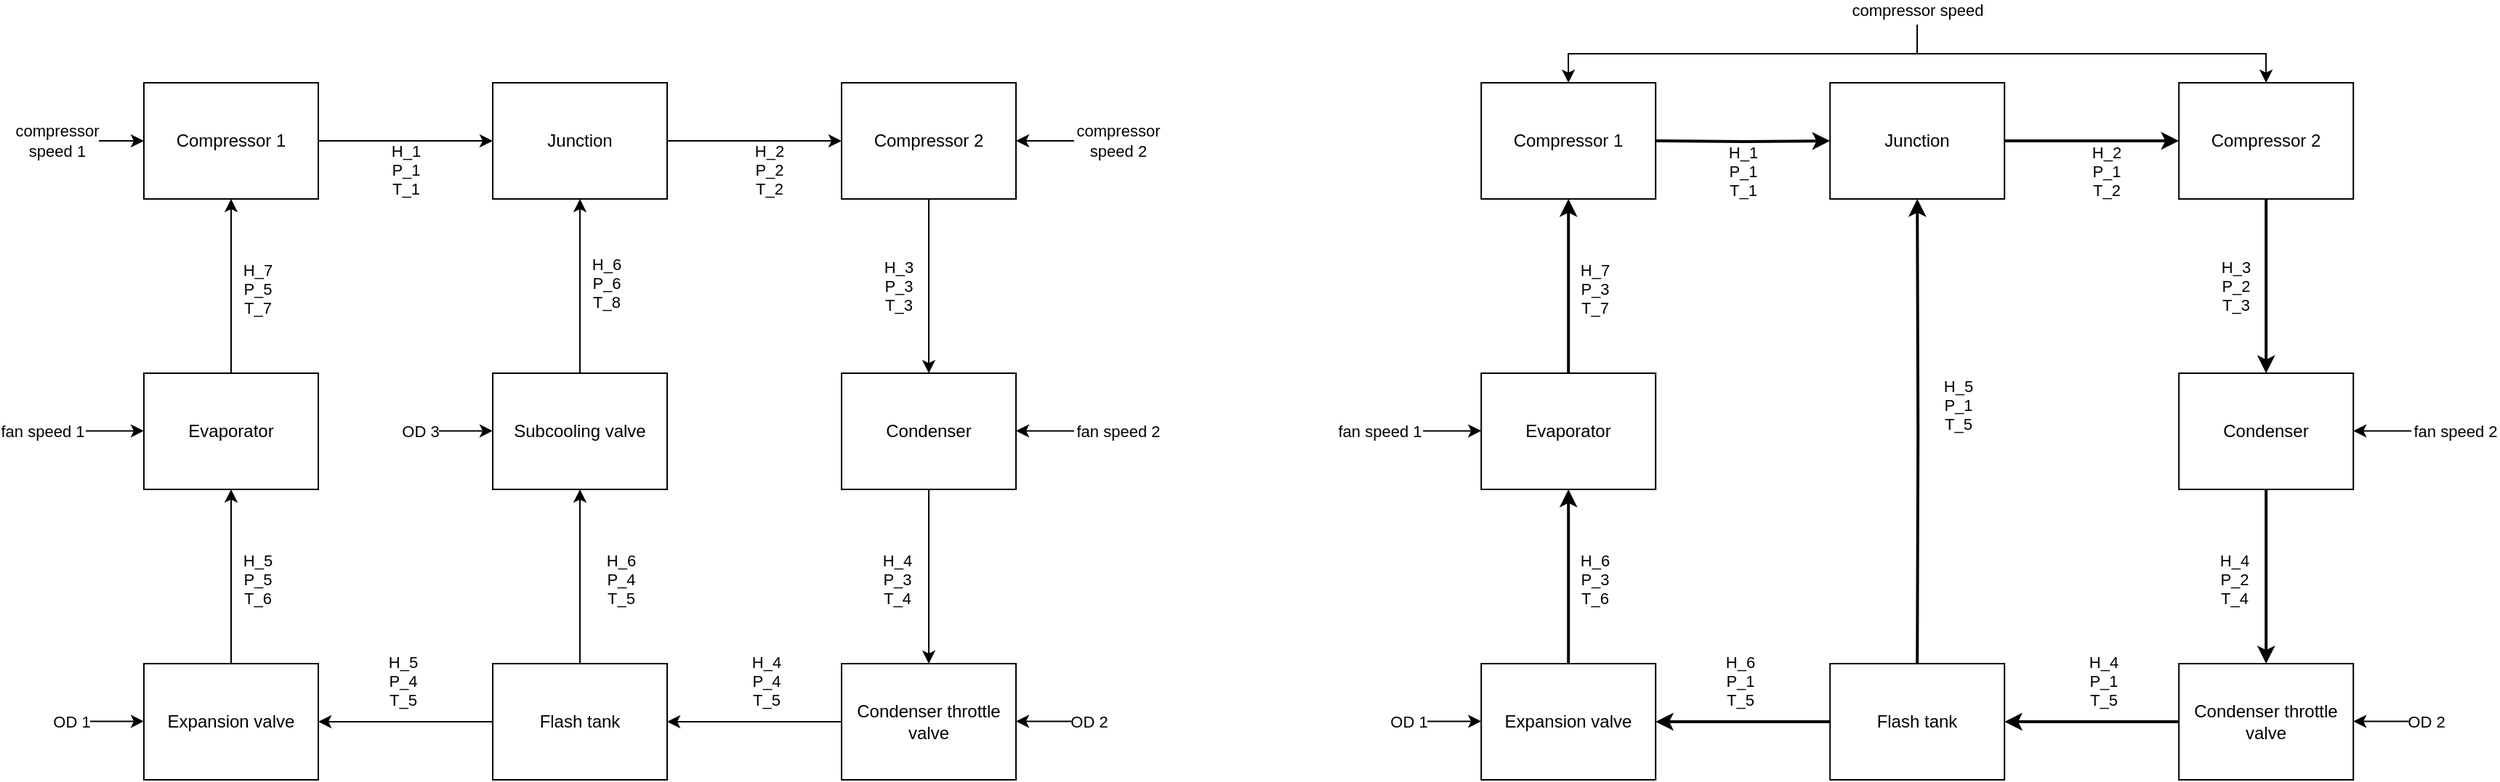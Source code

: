 <mxfile version="17.1.2" type="device"><diagram id="Fnv6a8n7sjvXdSSDXNnb" name="Page-1"><mxGraphModel dx="1312" dy="688" grid="1" gridSize="10" guides="1" tooltips="1" connect="1" arrows="1" fold="1" page="1" pageScale="1" pageWidth="3300" pageHeight="2339" math="0" shadow="0"><root><mxCell id="0"/><mxCell id="1" parent="0"/><mxCell id="P5ToC_SRPbh5wJFk-3V5-11" style="edgeStyle=orthogonalEdgeStyle;rounded=0;orthogonalLoop=1;jettySize=auto;html=1;entryX=0;entryY=0.5;entryDx=0;entryDy=0;" parent="1" source="P5ToC_SRPbh5wJFk-3V5-1" target="P5ToC_SRPbh5wJFk-3V5-7" edge="1"><mxGeometry relative="1" as="geometry"/></mxCell><mxCell id="P5ToC_SRPbh5wJFk-3V5-24" value="H_1&lt;br&gt;P_1&lt;br&gt;T_1" style="edgeLabel;html=1;align=center;verticalAlign=middle;resizable=0;points=[];" parent="P5ToC_SRPbh5wJFk-3V5-11" vertex="1" connectable="0"><mxGeometry x="-0.619" y="-1" relative="1" as="geometry"><mxPoint x="37" y="19" as="offset"/></mxGeometry></mxCell><mxCell id="P5ToC_SRPbh5wJFk-3V5-1" value="Compressor 1" style="rounded=0;whiteSpace=wrap;html=1;" parent="1" vertex="1"><mxGeometry x="360" y="80" width="120" height="80" as="geometry"/></mxCell><mxCell id="P5ToC_SRPbh5wJFk-3V5-17" style="edgeStyle=orthogonalEdgeStyle;rounded=0;orthogonalLoop=1;jettySize=auto;html=1;" parent="1" source="P5ToC_SRPbh5wJFk-3V5-2" target="P5ToC_SRPbh5wJFk-3V5-3" edge="1"><mxGeometry relative="1" as="geometry"/></mxCell><mxCell id="P5ToC_SRPbh5wJFk-3V5-2" value="&lt;span&gt;Compressor 2&lt;/span&gt;" style="rounded=0;whiteSpace=wrap;html=1;" parent="1" vertex="1"><mxGeometry x="840" y="80" width="120" height="80" as="geometry"/></mxCell><mxCell id="P5ToC_SRPbh5wJFk-3V5-16" style="edgeStyle=orthogonalEdgeStyle;rounded=0;orthogonalLoop=1;jettySize=auto;html=1;entryX=0.5;entryY=0;entryDx=0;entryDy=0;" parent="1" source="P5ToC_SRPbh5wJFk-3V5-3" target="P5ToC_SRPbh5wJFk-3V5-4" edge="1"><mxGeometry relative="1" as="geometry"/></mxCell><mxCell id="P5ToC_SRPbh5wJFk-3V5-3" value="Condenser" style="rounded=0;whiteSpace=wrap;html=1;" parent="1" vertex="1"><mxGeometry x="840" y="280" width="120" height="80" as="geometry"/></mxCell><mxCell id="P5ToC_SRPbh5wJFk-3V5-15" style="edgeStyle=orthogonalEdgeStyle;rounded=0;orthogonalLoop=1;jettySize=auto;html=1;entryX=1;entryY=0.5;entryDx=0;entryDy=0;" parent="1" source="P5ToC_SRPbh5wJFk-3V5-4" target="P5ToC_SRPbh5wJFk-3V5-5" edge="1"><mxGeometry relative="1" as="geometry"/></mxCell><mxCell id="P5ToC_SRPbh5wJFk-3V5-4" value="Condenser throttle valve" style="rounded=0;whiteSpace=wrap;html=1;" parent="1" vertex="1"><mxGeometry x="840" y="480" width="120" height="80" as="geometry"/></mxCell><mxCell id="P5ToC_SRPbh5wJFk-3V5-14" style="edgeStyle=orthogonalEdgeStyle;rounded=0;orthogonalLoop=1;jettySize=auto;html=1;entryX=0.5;entryY=1;entryDx=0;entryDy=0;" parent="1" source="P5ToC_SRPbh5wJFk-3V5-5" target="P5ToC_SRPbh5wJFk-3V5-6" edge="1"><mxGeometry relative="1" as="geometry"/></mxCell><mxCell id="P5ToC_SRPbh5wJFk-3V5-18" style="edgeStyle=orthogonalEdgeStyle;rounded=0;orthogonalLoop=1;jettySize=auto;html=1;entryX=1;entryY=0.5;entryDx=0;entryDy=0;" parent="1" source="P5ToC_SRPbh5wJFk-3V5-5" target="P5ToC_SRPbh5wJFk-3V5-10" edge="1"><mxGeometry relative="1" as="geometry"/></mxCell><mxCell id="P5ToC_SRPbh5wJFk-3V5-5" value="Flash tank" style="rounded=0;whiteSpace=wrap;html=1;" parent="1" vertex="1"><mxGeometry x="600" y="480" width="120" height="80" as="geometry"/></mxCell><mxCell id="P5ToC_SRPbh5wJFk-3V5-13" style="edgeStyle=orthogonalEdgeStyle;rounded=0;orthogonalLoop=1;jettySize=auto;html=1;entryX=0.5;entryY=1;entryDx=0;entryDy=0;" parent="1" source="P5ToC_SRPbh5wJFk-3V5-6" target="P5ToC_SRPbh5wJFk-3V5-7" edge="1"><mxGeometry relative="1" as="geometry"/></mxCell><mxCell id="P5ToC_SRPbh5wJFk-3V5-6" value="Subcooling valve" style="rounded=0;whiteSpace=wrap;html=1;" parent="1" vertex="1"><mxGeometry x="600" y="280" width="120" height="80" as="geometry"/></mxCell><mxCell id="P5ToC_SRPbh5wJFk-3V5-12" style="edgeStyle=orthogonalEdgeStyle;rounded=0;orthogonalLoop=1;jettySize=auto;html=1;" parent="1" source="P5ToC_SRPbh5wJFk-3V5-7" target="P5ToC_SRPbh5wJFk-3V5-2" edge="1"><mxGeometry relative="1" as="geometry"/></mxCell><mxCell id="P5ToC_SRPbh5wJFk-3V5-7" value="Junction" style="rounded=0;whiteSpace=wrap;html=1;" parent="1" vertex="1"><mxGeometry x="600" y="80" width="120" height="80" as="geometry"/></mxCell><mxCell id="P5ToC_SRPbh5wJFk-3V5-20" style="edgeStyle=orthogonalEdgeStyle;rounded=0;orthogonalLoop=1;jettySize=auto;html=1;entryX=0.5;entryY=1;entryDx=0;entryDy=0;" parent="1" source="P5ToC_SRPbh5wJFk-3V5-9" target="P5ToC_SRPbh5wJFk-3V5-1" edge="1"><mxGeometry relative="1" as="geometry"/></mxCell><mxCell id="P5ToC_SRPbh5wJFk-3V5-9" value="Evaporator" style="rounded=0;whiteSpace=wrap;html=1;" parent="1" vertex="1"><mxGeometry x="360" y="280" width="120" height="80" as="geometry"/></mxCell><mxCell id="P5ToC_SRPbh5wJFk-3V5-19" style="edgeStyle=orthogonalEdgeStyle;rounded=0;orthogonalLoop=1;jettySize=auto;html=1;entryX=0.5;entryY=1;entryDx=0;entryDy=0;" parent="1" source="P5ToC_SRPbh5wJFk-3V5-10" target="P5ToC_SRPbh5wJFk-3V5-9" edge="1"><mxGeometry relative="1" as="geometry"/></mxCell><mxCell id="P5ToC_SRPbh5wJFk-3V5-10" value="Expansion valve" style="rounded=0;whiteSpace=wrap;html=1;" parent="1" vertex="1"><mxGeometry x="360" y="480" width="120" height="80" as="geometry"/></mxCell><mxCell id="P5ToC_SRPbh5wJFk-3V5-25" value="H_2&lt;br&gt;P_2&lt;br&gt;T_2" style="edgeLabel;html=1;align=center;verticalAlign=middle;resizable=0;points=[];" parent="1" vertex="1" connectable="0"><mxGeometry x="789.997" y="140" as="geometry"/></mxCell><mxCell id="P5ToC_SRPbh5wJFk-3V5-26" value="H_3&lt;br&gt;P_3&lt;br&gt;T_3" style="edgeLabel;html=1;align=center;verticalAlign=middle;resizable=0;points=[];" parent="1" vertex="1" connectable="0"><mxGeometry x="879.997" y="220" as="geometry"><mxPoint x="-1" as="offset"/></mxGeometry></mxCell><mxCell id="P5ToC_SRPbh5wJFk-3V5-27" value="H_4&lt;br&gt;P_3&lt;br&gt;T_4" style="edgeLabel;html=1;align=center;verticalAlign=middle;resizable=0;points=[];" parent="1" vertex="1" connectable="0"><mxGeometry x="879.997" y="420" as="geometry"><mxPoint x="-2" y="2" as="offset"/></mxGeometry></mxCell><mxCell id="P5ToC_SRPbh5wJFk-3V5-28" value="H_4&lt;br&gt;P_4&lt;br&gt;T_5" style="edgeLabel;html=1;align=center;verticalAlign=middle;resizable=0;points=[];" parent="1" vertex="1" connectable="0"><mxGeometry x="789.997" y="490" as="geometry"><mxPoint x="-2" y="2" as="offset"/></mxGeometry></mxCell><mxCell id="P5ToC_SRPbh5wJFk-3V5-29" value="H_5&lt;br&gt;P_4&lt;br&gt;T_5" style="edgeLabel;html=1;align=center;verticalAlign=middle;resizable=0;points=[];" parent="1" vertex="1" connectable="0"><mxGeometry x="539.997" y="490" as="geometry"><mxPoint x="-2" y="2" as="offset"/></mxGeometry></mxCell><mxCell id="P5ToC_SRPbh5wJFk-3V5-30" value="H_5&lt;br&gt;P_5&lt;br&gt;T_6" style="edgeLabel;html=1;align=center;verticalAlign=middle;resizable=0;points=[];" parent="1" vertex="1" connectable="0"><mxGeometry x="439.997" y="420" as="geometry"><mxPoint x="-2" y="2" as="offset"/></mxGeometry></mxCell><mxCell id="P5ToC_SRPbh5wJFk-3V5-31" value="H_7&lt;br&gt;P_5&lt;br&gt;T_7" style="edgeLabel;html=1;align=center;verticalAlign=middle;resizable=0;points=[];" parent="1" vertex="1" connectable="0"><mxGeometry x="439.997" y="220" as="geometry"><mxPoint x="-2" y="2" as="offset"/></mxGeometry></mxCell><mxCell id="P5ToC_SRPbh5wJFk-3V5-32" value="H_6&lt;br&gt;P_4&lt;br&gt;T_5" style="edgeLabel;html=1;align=center;verticalAlign=middle;resizable=0;points=[];" parent="1" vertex="1" connectable="0"><mxGeometry x="689.997" y="420" as="geometry"><mxPoint x="-2" y="2" as="offset"/></mxGeometry></mxCell><mxCell id="P5ToC_SRPbh5wJFk-3V5-33" value="H_6&lt;br&gt;P_6&lt;br&gt;T_8" style="edgeLabel;html=1;align=center;verticalAlign=middle;resizable=0;points=[];" parent="1" vertex="1" connectable="0"><mxGeometry x="689.997" y="220" as="geometry"><mxPoint x="-12" y="-2" as="offset"/></mxGeometry></mxCell><mxCell id="P5ToC_SRPbh5wJFk-3V5-35" value="" style="endArrow=classic;html=1;rounded=0;entryX=0;entryY=0.5;entryDx=0;entryDy=0;" parent="1" target="P5ToC_SRPbh5wJFk-3V5-1" edge="1"><mxGeometry width="50" height="50" relative="1" as="geometry"><mxPoint x="320" y="120" as="sourcePoint"/><mxPoint x="340" y="110" as="targetPoint"/></mxGeometry></mxCell><mxCell id="P5ToC_SRPbh5wJFk-3V5-36" value="compressor&lt;br&gt;speed 1" style="edgeLabel;html=1;align=center;verticalAlign=middle;resizable=0;points=[];" parent="P5ToC_SRPbh5wJFk-3V5-35" vertex="1" connectable="0"><mxGeometry x="-0.455" y="-1" relative="1" as="geometry"><mxPoint x="-31" y="-1" as="offset"/></mxGeometry></mxCell><mxCell id="P5ToC_SRPbh5wJFk-3V5-37" value="" style="endArrow=classic;html=1;rounded=0;entryX=1;entryY=0.5;entryDx=0;entryDy=0;" parent="1" target="P5ToC_SRPbh5wJFk-3V5-2" edge="1"><mxGeometry width="50" height="50" relative="1" as="geometry"><mxPoint x="1000" y="120" as="sourcePoint"/><mxPoint x="980" y="120" as="targetPoint"/></mxGeometry></mxCell><mxCell id="P5ToC_SRPbh5wJFk-3V5-38" value="compressor&lt;br&gt;speed 2" style="edgeLabel;html=1;align=center;verticalAlign=middle;resizable=0;points=[];" parent="P5ToC_SRPbh5wJFk-3V5-37" vertex="1" connectable="0"><mxGeometry x="-0.455" y="-1" relative="1" as="geometry"><mxPoint x="41" y="1" as="offset"/></mxGeometry></mxCell><mxCell id="P5ToC_SRPbh5wJFk-3V5-39" value="" style="endArrow=classic;html=1;rounded=0;entryX=0;entryY=0.5;entryDx=0;entryDy=0;" parent="1" edge="1"><mxGeometry width="50" height="50" relative="1" as="geometry"><mxPoint x="320" y="319.71" as="sourcePoint"/><mxPoint x="360" y="319.71" as="targetPoint"/></mxGeometry></mxCell><mxCell id="P5ToC_SRPbh5wJFk-3V5-40" value="fan speed 1" style="edgeLabel;html=1;align=center;verticalAlign=middle;resizable=0;points=[];" parent="P5ToC_SRPbh5wJFk-3V5-39" vertex="1" connectable="0"><mxGeometry x="-0.455" y="-1" relative="1" as="geometry"><mxPoint x="-41" y="-1" as="offset"/></mxGeometry></mxCell><mxCell id="P5ToC_SRPbh5wJFk-3V5-41" value="" style="endArrow=classic;html=1;rounded=0;entryX=1;entryY=0.5;entryDx=0;entryDy=0;" parent="1" edge="1"><mxGeometry width="50" height="50" relative="1" as="geometry"><mxPoint x="1000" y="319.71" as="sourcePoint"/><mxPoint x="960" y="319.71" as="targetPoint"/></mxGeometry></mxCell><mxCell id="P5ToC_SRPbh5wJFk-3V5-42" value="fan speed 2" style="edgeLabel;html=1;align=center;verticalAlign=middle;resizable=0;points=[];" parent="P5ToC_SRPbh5wJFk-3V5-41" vertex="1" connectable="0"><mxGeometry x="-0.455" y="-1" relative="1" as="geometry"><mxPoint x="41" y="1" as="offset"/></mxGeometry></mxCell><mxCell id="P5ToC_SRPbh5wJFk-3V5-43" value="" style="endArrow=classic;html=1;rounded=0;entryX=0;entryY=0.5;entryDx=0;entryDy=0;" parent="1" edge="1"><mxGeometry width="50" height="50" relative="1" as="geometry"><mxPoint x="320" y="519.71" as="sourcePoint"/><mxPoint x="360" y="519.71" as="targetPoint"/></mxGeometry></mxCell><mxCell id="P5ToC_SRPbh5wJFk-3V5-44" value="OD 1" style="edgeLabel;html=1;align=center;verticalAlign=middle;resizable=0;points=[];" parent="P5ToC_SRPbh5wJFk-3V5-43" vertex="1" connectable="0"><mxGeometry x="-0.455" y="-1" relative="1" as="geometry"><mxPoint x="-21" y="-1" as="offset"/></mxGeometry></mxCell><mxCell id="P5ToC_SRPbh5wJFk-3V5-45" value="" style="endArrow=classic;html=1;rounded=0;entryX=0;entryY=0.5;entryDx=0;entryDy=0;" parent="1" edge="1"><mxGeometry width="50" height="50" relative="1" as="geometry"><mxPoint x="560" y="319.71" as="sourcePoint"/><mxPoint x="600" y="319.71" as="targetPoint"/></mxGeometry></mxCell><mxCell id="P5ToC_SRPbh5wJFk-3V5-46" value="OD 3" style="edgeLabel;html=1;align=center;verticalAlign=middle;resizable=0;points=[];" parent="P5ToC_SRPbh5wJFk-3V5-45" vertex="1" connectable="0"><mxGeometry x="-0.455" y="-1" relative="1" as="geometry"><mxPoint x="-21" y="-1" as="offset"/></mxGeometry></mxCell><mxCell id="P5ToC_SRPbh5wJFk-3V5-47" value="" style="endArrow=classic;html=1;rounded=0;entryX=1;entryY=0.5;entryDx=0;entryDy=0;" parent="1" edge="1"><mxGeometry width="50" height="50" relative="1" as="geometry"><mxPoint x="1000" y="519.71" as="sourcePoint"/><mxPoint x="960" y="519.71" as="targetPoint"/></mxGeometry></mxCell><mxCell id="P5ToC_SRPbh5wJFk-3V5-48" value="OD 2" style="edgeLabel;html=1;align=center;verticalAlign=middle;resizable=0;points=[];" parent="P5ToC_SRPbh5wJFk-3V5-47" vertex="1" connectable="0"><mxGeometry x="-0.455" y="-1" relative="1" as="geometry"><mxPoint x="21" y="1" as="offset"/></mxGeometry></mxCell><mxCell id="fAvkvuOTymVF7JoLkOSm-3" value="Compressor 1" style="rounded=0;whiteSpace=wrap;html=1;" vertex="1" parent="1"><mxGeometry x="1280.09" y="80" width="120" height="80" as="geometry"/></mxCell><mxCell id="fAvkvuOTymVF7JoLkOSm-4" style="edgeStyle=orthogonalEdgeStyle;rounded=0;orthogonalLoop=1;jettySize=auto;html=1;strokeWidth=2;" edge="1" parent="1" source="fAvkvuOTymVF7JoLkOSm-5" target="fAvkvuOTymVF7JoLkOSm-7"><mxGeometry relative="1" as="geometry"/></mxCell><mxCell id="fAvkvuOTymVF7JoLkOSm-5" value="&lt;span&gt;Compressor 2&lt;/span&gt;" style="rounded=0;whiteSpace=wrap;html=1;" vertex="1" parent="1"><mxGeometry x="1760.09" y="80" width="120" height="80" as="geometry"/></mxCell><mxCell id="fAvkvuOTymVF7JoLkOSm-6" style="edgeStyle=orthogonalEdgeStyle;rounded=0;orthogonalLoop=1;jettySize=auto;html=1;entryX=0.5;entryY=0;entryDx=0;entryDy=0;strokeWidth=2;" edge="1" parent="1" source="fAvkvuOTymVF7JoLkOSm-7" target="fAvkvuOTymVF7JoLkOSm-9"><mxGeometry relative="1" as="geometry"/></mxCell><mxCell id="fAvkvuOTymVF7JoLkOSm-7" value="Condenser" style="rounded=0;whiteSpace=wrap;html=1;" vertex="1" parent="1"><mxGeometry x="1760.09" y="280" width="120" height="80" as="geometry"/></mxCell><mxCell id="fAvkvuOTymVF7JoLkOSm-8" style="edgeStyle=orthogonalEdgeStyle;rounded=0;orthogonalLoop=1;jettySize=auto;html=1;entryX=1;entryY=0.5;entryDx=0;entryDy=0;strokeWidth=2;" edge="1" parent="1" source="fAvkvuOTymVF7JoLkOSm-9" target="fAvkvuOTymVF7JoLkOSm-12"><mxGeometry relative="1" as="geometry"/></mxCell><mxCell id="fAvkvuOTymVF7JoLkOSm-9" value="Condenser throttle valve" style="rounded=0;whiteSpace=wrap;html=1;" vertex="1" parent="1"><mxGeometry x="1760.09" y="480" width="120" height="80" as="geometry"/></mxCell><mxCell id="fAvkvuOTymVF7JoLkOSm-11" style="edgeStyle=orthogonalEdgeStyle;rounded=0;orthogonalLoop=1;jettySize=auto;html=1;entryX=1;entryY=0.5;entryDx=0;entryDy=0;strokeWidth=2;" edge="1" parent="1" source="fAvkvuOTymVF7JoLkOSm-12" target="fAvkvuOTymVF7JoLkOSm-20"><mxGeometry relative="1" as="geometry"/></mxCell><mxCell id="fAvkvuOTymVF7JoLkOSm-12" value="Flash tank" style="rounded=0;whiteSpace=wrap;html=1;" vertex="1" parent="1"><mxGeometry x="1520.09" y="480" width="120" height="80" as="geometry"/></mxCell><mxCell id="fAvkvuOTymVF7JoLkOSm-17" style="edgeStyle=orthogonalEdgeStyle;rounded=0;orthogonalLoop=1;jettySize=auto;html=1;entryX=0.5;entryY=1;entryDx=0;entryDy=0;strokeWidth=2;" edge="1" parent="1" source="fAvkvuOTymVF7JoLkOSm-18" target="fAvkvuOTymVF7JoLkOSm-3"><mxGeometry relative="1" as="geometry"/></mxCell><mxCell id="fAvkvuOTymVF7JoLkOSm-18" value="Evaporator" style="rounded=0;whiteSpace=wrap;html=1;" vertex="1" parent="1"><mxGeometry x="1280.09" y="280" width="120" height="80" as="geometry"/></mxCell><mxCell id="fAvkvuOTymVF7JoLkOSm-19" style="edgeStyle=orthogonalEdgeStyle;rounded=0;orthogonalLoop=1;jettySize=auto;html=1;entryX=0.5;entryY=1;entryDx=0;entryDy=0;strokeWidth=2;" edge="1" parent="1" source="fAvkvuOTymVF7JoLkOSm-20" target="fAvkvuOTymVF7JoLkOSm-18"><mxGeometry relative="1" as="geometry"/></mxCell><mxCell id="fAvkvuOTymVF7JoLkOSm-20" value="Expansion valve" style="rounded=0;whiteSpace=wrap;html=1;" vertex="1" parent="1"><mxGeometry x="1280.09" y="480" width="120" height="80" as="geometry"/></mxCell><mxCell id="fAvkvuOTymVF7JoLkOSm-22" value="H_3&lt;br&gt;P_2&lt;br&gt;T_3" style="edgeLabel;html=1;align=center;verticalAlign=middle;resizable=0;points=[];" vertex="1" connectable="0" parent="1"><mxGeometry x="1800.087" y="220" as="geometry"><mxPoint x="-1" as="offset"/></mxGeometry></mxCell><mxCell id="fAvkvuOTymVF7JoLkOSm-23" value="H_4&lt;br&gt;P_2&lt;br&gt;T_4" style="edgeLabel;html=1;align=center;verticalAlign=middle;resizable=0;points=[];" vertex="1" connectable="0" parent="1"><mxGeometry x="1800.087" y="420" as="geometry"><mxPoint x="-2" y="2" as="offset"/></mxGeometry></mxCell><mxCell id="fAvkvuOTymVF7JoLkOSm-24" value="H_4&lt;br&gt;P_1&lt;br&gt;T_5" style="edgeLabel;html=1;align=center;verticalAlign=middle;resizable=0;points=[];" vertex="1" connectable="0" parent="1"><mxGeometry x="1710.087" y="490" as="geometry"><mxPoint x="-2" y="2" as="offset"/></mxGeometry></mxCell><mxCell id="fAvkvuOTymVF7JoLkOSm-25" value="H_6&lt;br&gt;P_1&lt;br&gt;T_5" style="edgeLabel;html=1;align=center;verticalAlign=middle;resizable=0;points=[];" vertex="1" connectable="0" parent="1"><mxGeometry x="1460.087" y="490" as="geometry"><mxPoint x="-2" y="2" as="offset"/></mxGeometry></mxCell><mxCell id="fAvkvuOTymVF7JoLkOSm-26" value="H_6&lt;br&gt;P_3&lt;br&gt;T_6" style="edgeLabel;html=1;align=center;verticalAlign=middle;resizable=0;points=[];" vertex="1" connectable="0" parent="1"><mxGeometry x="1360.087" y="420" as="geometry"><mxPoint x="-2" y="2" as="offset"/></mxGeometry></mxCell><mxCell id="fAvkvuOTymVF7JoLkOSm-27" value="H_7&lt;br&gt;P_3&lt;br&gt;T_7" style="edgeLabel;html=1;align=center;verticalAlign=middle;resizable=0;points=[];" vertex="1" connectable="0" parent="1"><mxGeometry x="1360.087" y="220" as="geometry"><mxPoint x="-2" y="2" as="offset"/></mxGeometry></mxCell><mxCell id="fAvkvuOTymVF7JoLkOSm-34" value="" style="endArrow=classic;html=1;rounded=0;entryX=0;entryY=0.5;entryDx=0;entryDy=0;" edge="1" parent="1"><mxGeometry width="50" height="50" relative="1" as="geometry"><mxPoint x="1240.09" y="319.71" as="sourcePoint"/><mxPoint x="1280.09" y="319.71" as="targetPoint"/></mxGeometry></mxCell><mxCell id="fAvkvuOTymVF7JoLkOSm-35" value="fan speed 1" style="edgeLabel;html=1;align=center;verticalAlign=middle;resizable=0;points=[];" vertex="1" connectable="0" parent="fAvkvuOTymVF7JoLkOSm-34"><mxGeometry x="-0.455" y="-1" relative="1" as="geometry"><mxPoint x="-41" y="-1" as="offset"/></mxGeometry></mxCell><mxCell id="fAvkvuOTymVF7JoLkOSm-36" value="" style="endArrow=classic;html=1;rounded=0;entryX=1;entryY=0.5;entryDx=0;entryDy=0;" edge="1" parent="1"><mxGeometry width="50" height="50" relative="1" as="geometry"><mxPoint x="1920.09" y="319.71" as="sourcePoint"/><mxPoint x="1880.09" y="319.71" as="targetPoint"/></mxGeometry></mxCell><mxCell id="fAvkvuOTymVF7JoLkOSm-37" value="fan speed 2" style="edgeLabel;html=1;align=center;verticalAlign=middle;resizable=0;points=[];" vertex="1" connectable="0" parent="fAvkvuOTymVF7JoLkOSm-36"><mxGeometry x="-0.455" y="-1" relative="1" as="geometry"><mxPoint x="41" y="1" as="offset"/></mxGeometry></mxCell><mxCell id="fAvkvuOTymVF7JoLkOSm-38" value="" style="endArrow=classic;html=1;rounded=0;entryX=0;entryY=0.5;entryDx=0;entryDy=0;" edge="1" parent="1"><mxGeometry width="50" height="50" relative="1" as="geometry"><mxPoint x="1240.09" y="519.71" as="sourcePoint"/><mxPoint x="1280.09" y="519.71" as="targetPoint"/></mxGeometry></mxCell><mxCell id="fAvkvuOTymVF7JoLkOSm-39" value="OD 1" style="edgeLabel;html=1;align=center;verticalAlign=middle;resizable=0;points=[];" vertex="1" connectable="0" parent="fAvkvuOTymVF7JoLkOSm-38"><mxGeometry x="-0.455" y="-1" relative="1" as="geometry"><mxPoint x="-21" y="-1" as="offset"/></mxGeometry></mxCell><mxCell id="fAvkvuOTymVF7JoLkOSm-42" value="" style="endArrow=classic;html=1;rounded=0;entryX=1;entryY=0.5;entryDx=0;entryDy=0;" edge="1" parent="1"><mxGeometry width="50" height="50" relative="1" as="geometry"><mxPoint x="1920.09" y="519.71" as="sourcePoint"/><mxPoint x="1880.09" y="519.71" as="targetPoint"/></mxGeometry></mxCell><mxCell id="fAvkvuOTymVF7JoLkOSm-43" value="OD 2" style="edgeLabel;html=1;align=center;verticalAlign=middle;resizable=0;points=[];" vertex="1" connectable="0" parent="fAvkvuOTymVF7JoLkOSm-42"><mxGeometry x="-0.455" y="-1" relative="1" as="geometry"><mxPoint x="21" y="1" as="offset"/></mxGeometry></mxCell><mxCell id="fAvkvuOTymVF7JoLkOSm-45" value="" style="endArrow=classic;html=1;rounded=0;entryX=0.5;entryY=0;entryDx=0;entryDy=0;" edge="1" parent="1" target="fAvkvuOTymVF7JoLkOSm-3"><mxGeometry width="50" height="50" relative="1" as="geometry"><mxPoint x="1580" y="60" as="sourcePoint"/><mxPoint x="1610" y="30" as="targetPoint"/><Array as="points"><mxPoint x="1340" y="60"/></Array></mxGeometry></mxCell><mxCell id="fAvkvuOTymVF7JoLkOSm-46" value="" style="endArrow=classic;html=1;rounded=0;entryX=0.5;entryY=0;entryDx=0;entryDy=0;" edge="1" parent="1" target="fAvkvuOTymVF7JoLkOSm-5"><mxGeometry width="50" height="50" relative="1" as="geometry"><mxPoint x="1580" y="60" as="sourcePoint"/><mxPoint x="1350.09" y="90" as="targetPoint"/><Array as="points"><mxPoint x="1820" y="60"/></Array></mxGeometry></mxCell><mxCell id="fAvkvuOTymVF7JoLkOSm-48" value="compressor speed" style="edgeStyle=orthogonalEdgeStyle;rounded=0;orthogonalLoop=1;jettySize=auto;html=1;endArrow=none;endFill=0;" edge="1" parent="1"><mxGeometry x="-1" y="-10" relative="1" as="geometry"><mxPoint x="1580" y="40" as="sourcePoint"/><mxPoint x="1580" y="60" as="targetPoint"/><mxPoint x="10" y="-10" as="offset"/></mxGeometry></mxCell><mxCell id="fAvkvuOTymVF7JoLkOSm-49" style="edgeStyle=orthogonalEdgeStyle;rounded=0;orthogonalLoop=1;jettySize=auto;html=1;entryX=0;entryY=0.5;entryDx=0;entryDy=0;strokeWidth=2;" edge="1" parent="1" target="fAvkvuOTymVF7JoLkOSm-55"><mxGeometry relative="1" as="geometry"><mxPoint x="1400.09" y="120" as="sourcePoint"/></mxGeometry></mxCell><mxCell id="fAvkvuOTymVF7JoLkOSm-50" value="H_1&lt;br&gt;P_1&lt;br&gt;T_1" style="edgeLabel;html=1;align=center;verticalAlign=middle;resizable=0;points=[];" vertex="1" connectable="0" parent="fAvkvuOTymVF7JoLkOSm-49"><mxGeometry x="-0.619" y="-1" relative="1" as="geometry"><mxPoint x="37" y="20" as="offset"/></mxGeometry></mxCell><mxCell id="fAvkvuOTymVF7JoLkOSm-51" style="edgeStyle=orthogonalEdgeStyle;rounded=0;orthogonalLoop=1;jettySize=auto;html=1;entryX=0.5;entryY=1;entryDx=0;entryDy=0;strokeWidth=2;" edge="1" parent="1" target="fAvkvuOTymVF7JoLkOSm-55"><mxGeometry relative="1" as="geometry"><mxPoint x="1580.09" y="480" as="sourcePoint"/><mxPoint x="1580.09" y="360" as="targetPoint"/></mxGeometry></mxCell><mxCell id="fAvkvuOTymVF7JoLkOSm-54" style="edgeStyle=orthogonalEdgeStyle;rounded=0;orthogonalLoop=1;jettySize=auto;html=1;strokeWidth=2;" edge="1" parent="1" source="fAvkvuOTymVF7JoLkOSm-55"><mxGeometry relative="1" as="geometry"><mxPoint x="1760.09" y="120" as="targetPoint"/></mxGeometry></mxCell><mxCell id="fAvkvuOTymVF7JoLkOSm-55" value="Junction" style="rounded=0;whiteSpace=wrap;html=1;" vertex="1" parent="1"><mxGeometry x="1520.09" y="80" width="120" height="80" as="geometry"/></mxCell><mxCell id="fAvkvuOTymVF7JoLkOSm-56" value="H_2&lt;br&gt;P_1&lt;br&gt;T_2" style="edgeLabel;html=1;align=center;verticalAlign=middle;resizable=0;points=[];" vertex="1" connectable="0" parent="1"><mxGeometry x="1710.087" y="141" as="geometry"/></mxCell><mxCell id="fAvkvuOTymVF7JoLkOSm-57" value="H_5&lt;br&gt;P_1&lt;br&gt;T_5" style="edgeLabel;html=1;align=center;verticalAlign=middle;resizable=0;points=[];" vertex="1" connectable="0" parent="1"><mxGeometry x="1610.087" y="300" as="geometry"><mxPoint x="-2" y="2" as="offset"/></mxGeometry></mxCell></root></mxGraphModel></diagram></mxfile>